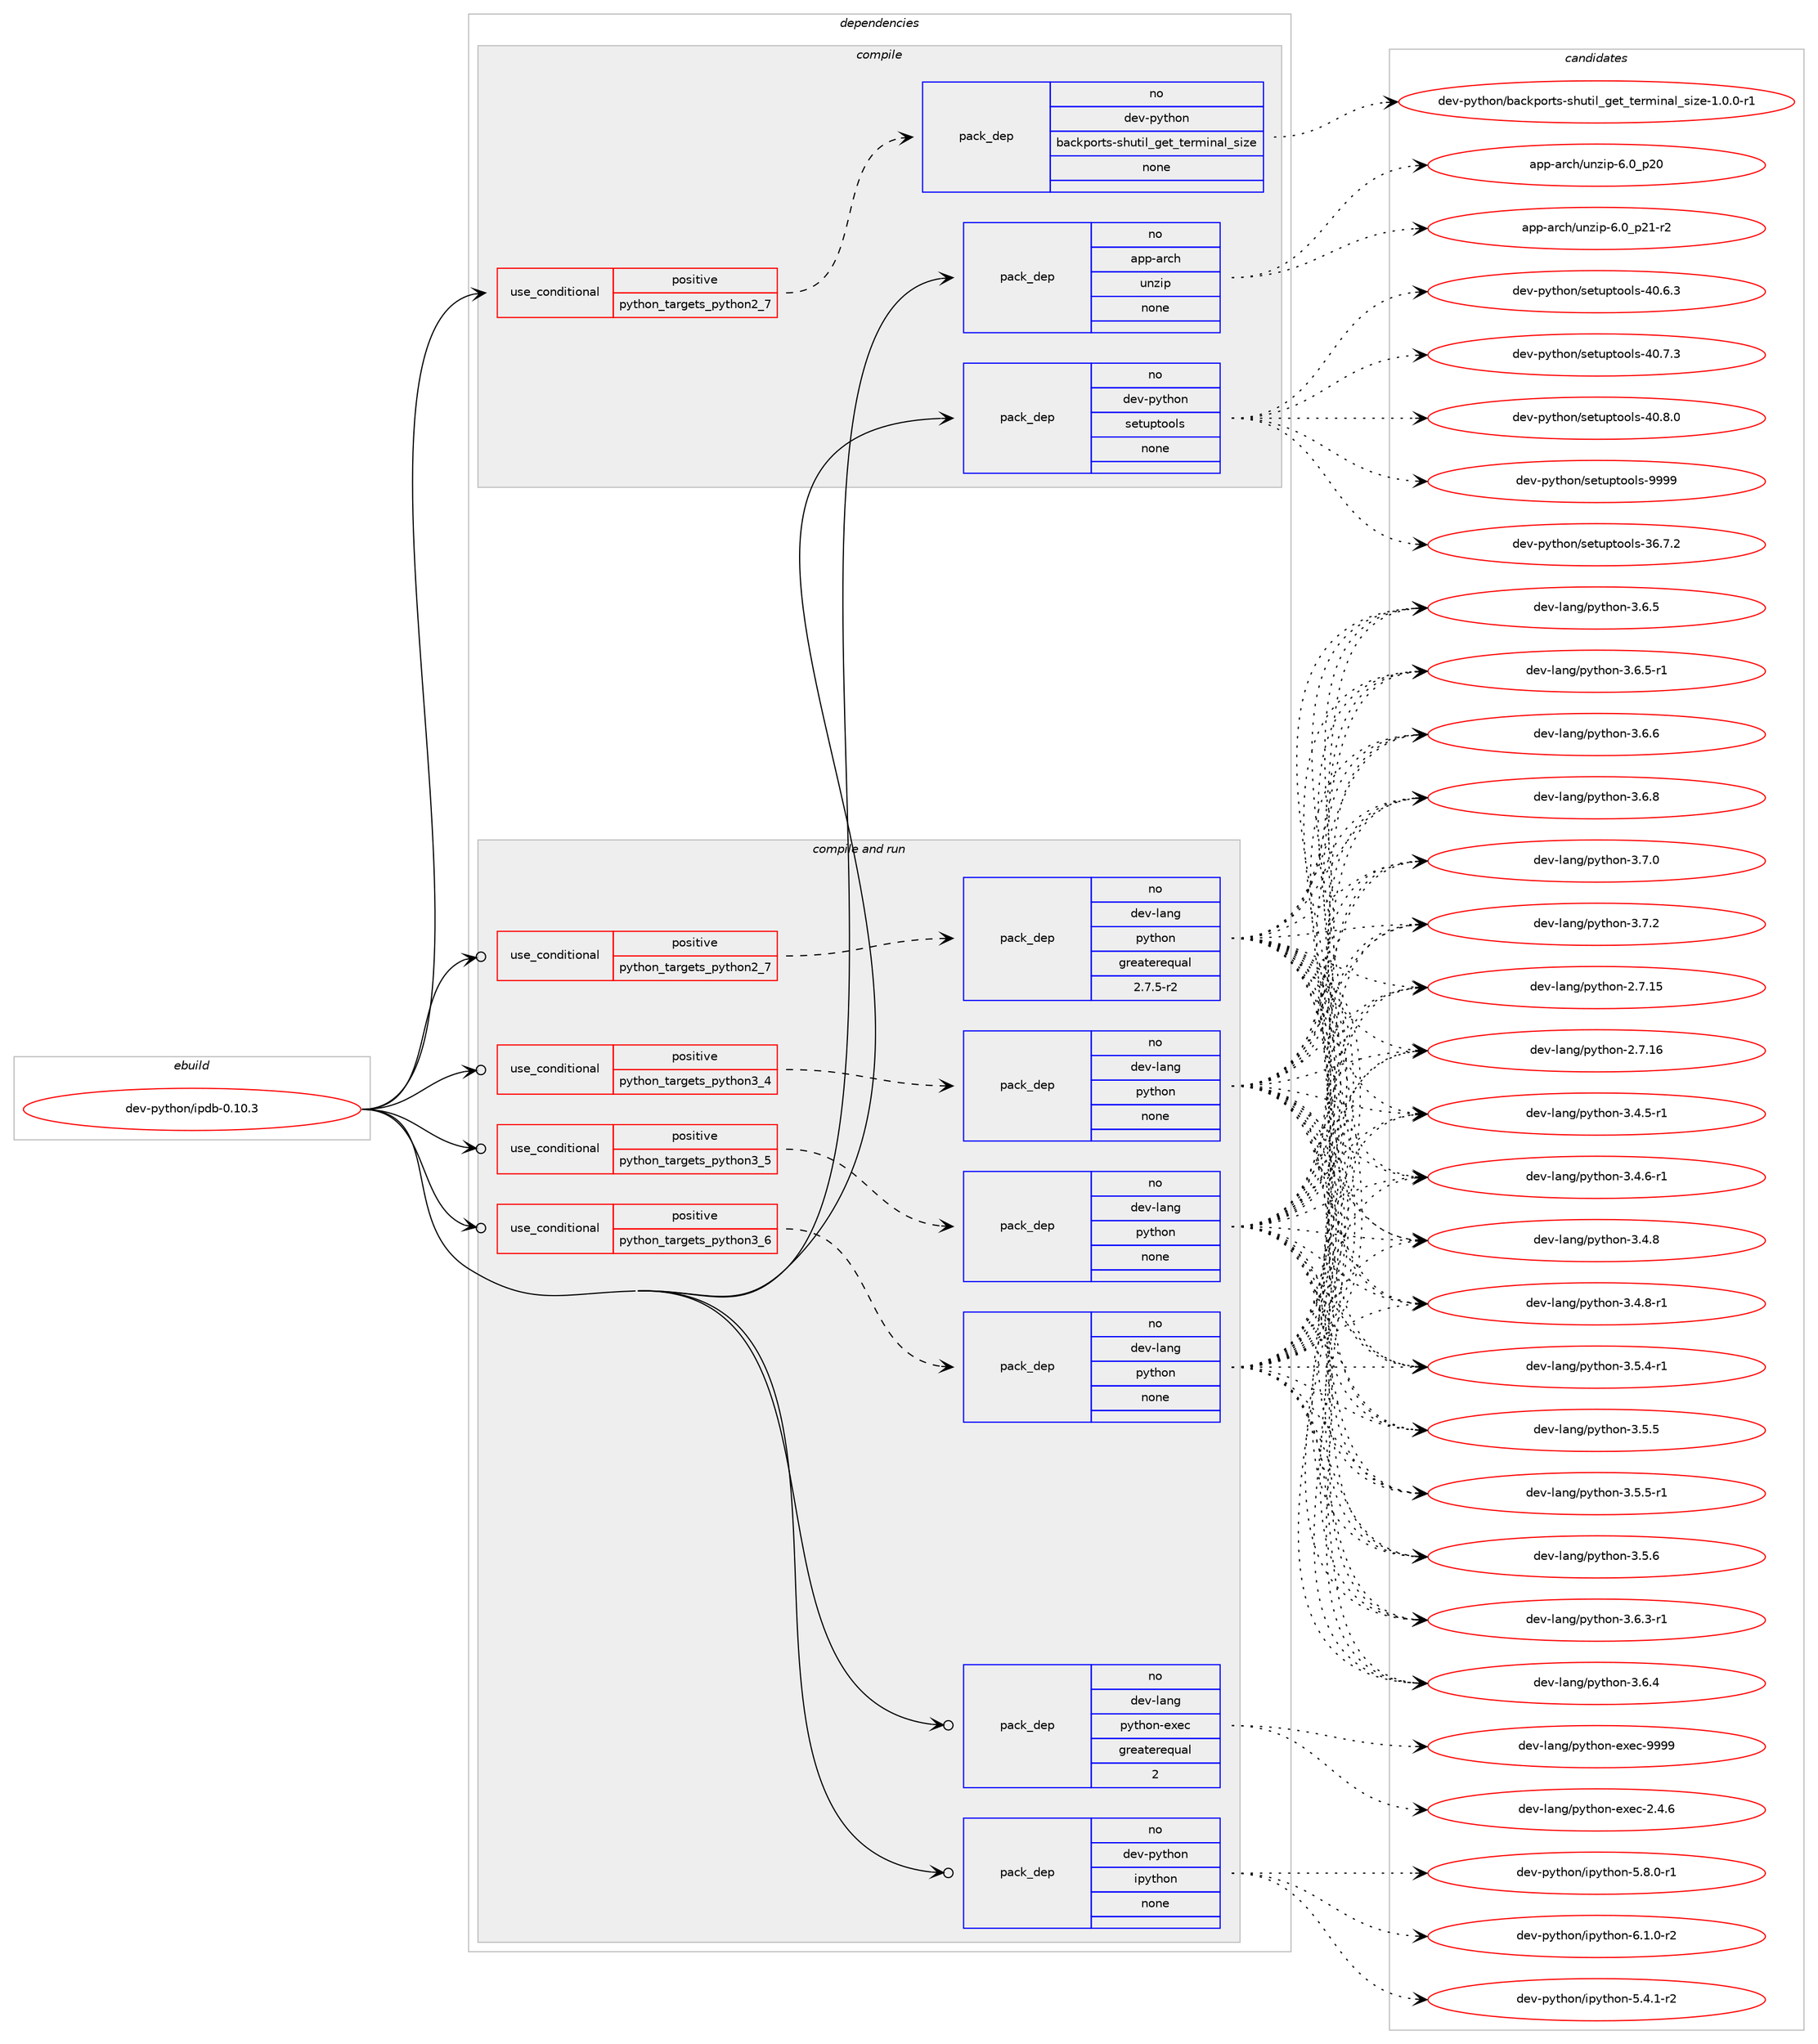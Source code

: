 digraph prolog {

# *************
# Graph options
# *************

newrank=true;
concentrate=true;
compound=true;
graph [rankdir=LR,fontname=Helvetica,fontsize=10,ranksep=1.5];#, ranksep=2.5, nodesep=0.2];
edge  [arrowhead=vee];
node  [fontname=Helvetica,fontsize=10];

# **********
# The ebuild
# **********

subgraph cluster_leftcol {
color=gray;
rank=same;
label=<<i>ebuild</i>>;
id [label="dev-python/ipdb-0.10.3", color=red, width=4, href="../dev-python/ipdb-0.10.3.svg"];
}

# ****************
# The dependencies
# ****************

subgraph cluster_midcol {
color=gray;
label=<<i>dependencies</i>>;
subgraph cluster_compile {
fillcolor="#eeeeee";
style=filled;
label=<<i>compile</i>>;
subgraph cond375881 {
dependency1414067 [label=<<TABLE BORDER="0" CELLBORDER="1" CELLSPACING="0" CELLPADDING="4"><TR><TD ROWSPAN="3" CELLPADDING="10">use_conditional</TD></TR><TR><TD>positive</TD></TR><TR><TD>python_targets_python2_7</TD></TR></TABLE>>, shape=none, color=red];
subgraph pack1014917 {
dependency1414068 [label=<<TABLE BORDER="0" CELLBORDER="1" CELLSPACING="0" CELLPADDING="4" WIDTH="220"><TR><TD ROWSPAN="6" CELLPADDING="30">pack_dep</TD></TR><TR><TD WIDTH="110">no</TD></TR><TR><TD>dev-python</TD></TR><TR><TD>backports-shutil_get_terminal_size</TD></TR><TR><TD>none</TD></TR><TR><TD></TD></TR></TABLE>>, shape=none, color=blue];
}
dependency1414067:e -> dependency1414068:w [weight=20,style="dashed",arrowhead="vee"];
}
id:e -> dependency1414067:w [weight=20,style="solid",arrowhead="vee"];
subgraph pack1014918 {
dependency1414069 [label=<<TABLE BORDER="0" CELLBORDER="1" CELLSPACING="0" CELLPADDING="4" WIDTH="220"><TR><TD ROWSPAN="6" CELLPADDING="30">pack_dep</TD></TR><TR><TD WIDTH="110">no</TD></TR><TR><TD>app-arch</TD></TR><TR><TD>unzip</TD></TR><TR><TD>none</TD></TR><TR><TD></TD></TR></TABLE>>, shape=none, color=blue];
}
id:e -> dependency1414069:w [weight=20,style="solid",arrowhead="vee"];
subgraph pack1014919 {
dependency1414070 [label=<<TABLE BORDER="0" CELLBORDER="1" CELLSPACING="0" CELLPADDING="4" WIDTH="220"><TR><TD ROWSPAN="6" CELLPADDING="30">pack_dep</TD></TR><TR><TD WIDTH="110">no</TD></TR><TR><TD>dev-python</TD></TR><TR><TD>setuptools</TD></TR><TR><TD>none</TD></TR><TR><TD></TD></TR></TABLE>>, shape=none, color=blue];
}
id:e -> dependency1414070:w [weight=20,style="solid",arrowhead="vee"];
}
subgraph cluster_compileandrun {
fillcolor="#eeeeee";
style=filled;
label=<<i>compile and run</i>>;
subgraph cond375882 {
dependency1414071 [label=<<TABLE BORDER="0" CELLBORDER="1" CELLSPACING="0" CELLPADDING="4"><TR><TD ROWSPAN="3" CELLPADDING="10">use_conditional</TD></TR><TR><TD>positive</TD></TR><TR><TD>python_targets_python2_7</TD></TR></TABLE>>, shape=none, color=red];
subgraph pack1014920 {
dependency1414072 [label=<<TABLE BORDER="0" CELLBORDER="1" CELLSPACING="0" CELLPADDING="4" WIDTH="220"><TR><TD ROWSPAN="6" CELLPADDING="30">pack_dep</TD></TR><TR><TD WIDTH="110">no</TD></TR><TR><TD>dev-lang</TD></TR><TR><TD>python</TD></TR><TR><TD>greaterequal</TD></TR><TR><TD>2.7.5-r2</TD></TR></TABLE>>, shape=none, color=blue];
}
dependency1414071:e -> dependency1414072:w [weight=20,style="dashed",arrowhead="vee"];
}
id:e -> dependency1414071:w [weight=20,style="solid",arrowhead="odotvee"];
subgraph cond375883 {
dependency1414073 [label=<<TABLE BORDER="0" CELLBORDER="1" CELLSPACING="0" CELLPADDING="4"><TR><TD ROWSPAN="3" CELLPADDING="10">use_conditional</TD></TR><TR><TD>positive</TD></TR><TR><TD>python_targets_python3_4</TD></TR></TABLE>>, shape=none, color=red];
subgraph pack1014921 {
dependency1414074 [label=<<TABLE BORDER="0" CELLBORDER="1" CELLSPACING="0" CELLPADDING="4" WIDTH="220"><TR><TD ROWSPAN="6" CELLPADDING="30">pack_dep</TD></TR><TR><TD WIDTH="110">no</TD></TR><TR><TD>dev-lang</TD></TR><TR><TD>python</TD></TR><TR><TD>none</TD></TR><TR><TD></TD></TR></TABLE>>, shape=none, color=blue];
}
dependency1414073:e -> dependency1414074:w [weight=20,style="dashed",arrowhead="vee"];
}
id:e -> dependency1414073:w [weight=20,style="solid",arrowhead="odotvee"];
subgraph cond375884 {
dependency1414075 [label=<<TABLE BORDER="0" CELLBORDER="1" CELLSPACING="0" CELLPADDING="4"><TR><TD ROWSPAN="3" CELLPADDING="10">use_conditional</TD></TR><TR><TD>positive</TD></TR><TR><TD>python_targets_python3_5</TD></TR></TABLE>>, shape=none, color=red];
subgraph pack1014922 {
dependency1414076 [label=<<TABLE BORDER="0" CELLBORDER="1" CELLSPACING="0" CELLPADDING="4" WIDTH="220"><TR><TD ROWSPAN="6" CELLPADDING="30">pack_dep</TD></TR><TR><TD WIDTH="110">no</TD></TR><TR><TD>dev-lang</TD></TR><TR><TD>python</TD></TR><TR><TD>none</TD></TR><TR><TD></TD></TR></TABLE>>, shape=none, color=blue];
}
dependency1414075:e -> dependency1414076:w [weight=20,style="dashed",arrowhead="vee"];
}
id:e -> dependency1414075:w [weight=20,style="solid",arrowhead="odotvee"];
subgraph cond375885 {
dependency1414077 [label=<<TABLE BORDER="0" CELLBORDER="1" CELLSPACING="0" CELLPADDING="4"><TR><TD ROWSPAN="3" CELLPADDING="10">use_conditional</TD></TR><TR><TD>positive</TD></TR><TR><TD>python_targets_python3_6</TD></TR></TABLE>>, shape=none, color=red];
subgraph pack1014923 {
dependency1414078 [label=<<TABLE BORDER="0" CELLBORDER="1" CELLSPACING="0" CELLPADDING="4" WIDTH="220"><TR><TD ROWSPAN="6" CELLPADDING="30">pack_dep</TD></TR><TR><TD WIDTH="110">no</TD></TR><TR><TD>dev-lang</TD></TR><TR><TD>python</TD></TR><TR><TD>none</TD></TR><TR><TD></TD></TR></TABLE>>, shape=none, color=blue];
}
dependency1414077:e -> dependency1414078:w [weight=20,style="dashed",arrowhead="vee"];
}
id:e -> dependency1414077:w [weight=20,style="solid",arrowhead="odotvee"];
subgraph pack1014924 {
dependency1414079 [label=<<TABLE BORDER="0" CELLBORDER="1" CELLSPACING="0" CELLPADDING="4" WIDTH="220"><TR><TD ROWSPAN="6" CELLPADDING="30">pack_dep</TD></TR><TR><TD WIDTH="110">no</TD></TR><TR><TD>dev-lang</TD></TR><TR><TD>python-exec</TD></TR><TR><TD>greaterequal</TD></TR><TR><TD>2</TD></TR></TABLE>>, shape=none, color=blue];
}
id:e -> dependency1414079:w [weight=20,style="solid",arrowhead="odotvee"];
subgraph pack1014925 {
dependency1414080 [label=<<TABLE BORDER="0" CELLBORDER="1" CELLSPACING="0" CELLPADDING="4" WIDTH="220"><TR><TD ROWSPAN="6" CELLPADDING="30">pack_dep</TD></TR><TR><TD WIDTH="110">no</TD></TR><TR><TD>dev-python</TD></TR><TR><TD>ipython</TD></TR><TR><TD>none</TD></TR><TR><TD></TD></TR></TABLE>>, shape=none, color=blue];
}
id:e -> dependency1414080:w [weight=20,style="solid",arrowhead="odotvee"];
}
subgraph cluster_run {
fillcolor="#eeeeee";
style=filled;
label=<<i>run</i>>;
}
}

# **************
# The candidates
# **************

subgraph cluster_choices {
rank=same;
color=gray;
label=<<i>candidates</i>>;

subgraph choice1014917 {
color=black;
nodesep=1;
choice100101118451121211161041111104798979910711211111411611545115104117116105108951031011169511610111410910511097108951151051221014549464846484511449 [label="dev-python/backports-shutil_get_terminal_size-1.0.0-r1", color=red, width=4,href="../dev-python/backports-shutil_get_terminal_size-1.0.0-r1.svg"];
dependency1414068:e -> choice100101118451121211161041111104798979910711211111411611545115104117116105108951031011169511610111410910511097108951151051221014549464846484511449:w [style=dotted,weight="100"];
}
subgraph choice1014918 {
color=black;
nodesep=1;
choice971121124597114991044711711012210511245544648951125048 [label="app-arch/unzip-6.0_p20", color=red, width=4,href="../app-arch/unzip-6.0_p20.svg"];
choice9711211245971149910447117110122105112455446489511250494511450 [label="app-arch/unzip-6.0_p21-r2", color=red, width=4,href="../app-arch/unzip-6.0_p21-r2.svg"];
dependency1414069:e -> choice971121124597114991044711711012210511245544648951125048:w [style=dotted,weight="100"];
dependency1414069:e -> choice9711211245971149910447117110122105112455446489511250494511450:w [style=dotted,weight="100"];
}
subgraph choice1014919 {
color=black;
nodesep=1;
choice100101118451121211161041111104711510111611711211611111110811545515446554650 [label="dev-python/setuptools-36.7.2", color=red, width=4,href="../dev-python/setuptools-36.7.2.svg"];
choice100101118451121211161041111104711510111611711211611111110811545524846544651 [label="dev-python/setuptools-40.6.3", color=red, width=4,href="../dev-python/setuptools-40.6.3.svg"];
choice100101118451121211161041111104711510111611711211611111110811545524846554651 [label="dev-python/setuptools-40.7.3", color=red, width=4,href="../dev-python/setuptools-40.7.3.svg"];
choice100101118451121211161041111104711510111611711211611111110811545524846564648 [label="dev-python/setuptools-40.8.0", color=red, width=4,href="../dev-python/setuptools-40.8.0.svg"];
choice10010111845112121116104111110471151011161171121161111111081154557575757 [label="dev-python/setuptools-9999", color=red, width=4,href="../dev-python/setuptools-9999.svg"];
dependency1414070:e -> choice100101118451121211161041111104711510111611711211611111110811545515446554650:w [style=dotted,weight="100"];
dependency1414070:e -> choice100101118451121211161041111104711510111611711211611111110811545524846544651:w [style=dotted,weight="100"];
dependency1414070:e -> choice100101118451121211161041111104711510111611711211611111110811545524846554651:w [style=dotted,weight="100"];
dependency1414070:e -> choice100101118451121211161041111104711510111611711211611111110811545524846564648:w [style=dotted,weight="100"];
dependency1414070:e -> choice10010111845112121116104111110471151011161171121161111111081154557575757:w [style=dotted,weight="100"];
}
subgraph choice1014920 {
color=black;
nodesep=1;
choice10010111845108971101034711212111610411111045504655464953 [label="dev-lang/python-2.7.15", color=red, width=4,href="../dev-lang/python-2.7.15.svg"];
choice10010111845108971101034711212111610411111045504655464954 [label="dev-lang/python-2.7.16", color=red, width=4,href="../dev-lang/python-2.7.16.svg"];
choice1001011184510897110103471121211161041111104551465246534511449 [label="dev-lang/python-3.4.5-r1", color=red, width=4,href="../dev-lang/python-3.4.5-r1.svg"];
choice1001011184510897110103471121211161041111104551465246544511449 [label="dev-lang/python-3.4.6-r1", color=red, width=4,href="../dev-lang/python-3.4.6-r1.svg"];
choice100101118451089711010347112121116104111110455146524656 [label="dev-lang/python-3.4.8", color=red, width=4,href="../dev-lang/python-3.4.8.svg"];
choice1001011184510897110103471121211161041111104551465246564511449 [label="dev-lang/python-3.4.8-r1", color=red, width=4,href="../dev-lang/python-3.4.8-r1.svg"];
choice1001011184510897110103471121211161041111104551465346524511449 [label="dev-lang/python-3.5.4-r1", color=red, width=4,href="../dev-lang/python-3.5.4-r1.svg"];
choice100101118451089711010347112121116104111110455146534653 [label="dev-lang/python-3.5.5", color=red, width=4,href="../dev-lang/python-3.5.5.svg"];
choice1001011184510897110103471121211161041111104551465346534511449 [label="dev-lang/python-3.5.5-r1", color=red, width=4,href="../dev-lang/python-3.5.5-r1.svg"];
choice100101118451089711010347112121116104111110455146534654 [label="dev-lang/python-3.5.6", color=red, width=4,href="../dev-lang/python-3.5.6.svg"];
choice1001011184510897110103471121211161041111104551465446514511449 [label="dev-lang/python-3.6.3-r1", color=red, width=4,href="../dev-lang/python-3.6.3-r1.svg"];
choice100101118451089711010347112121116104111110455146544652 [label="dev-lang/python-3.6.4", color=red, width=4,href="../dev-lang/python-3.6.4.svg"];
choice100101118451089711010347112121116104111110455146544653 [label="dev-lang/python-3.6.5", color=red, width=4,href="../dev-lang/python-3.6.5.svg"];
choice1001011184510897110103471121211161041111104551465446534511449 [label="dev-lang/python-3.6.5-r1", color=red, width=4,href="../dev-lang/python-3.6.5-r1.svg"];
choice100101118451089711010347112121116104111110455146544654 [label="dev-lang/python-3.6.6", color=red, width=4,href="../dev-lang/python-3.6.6.svg"];
choice100101118451089711010347112121116104111110455146544656 [label="dev-lang/python-3.6.8", color=red, width=4,href="../dev-lang/python-3.6.8.svg"];
choice100101118451089711010347112121116104111110455146554648 [label="dev-lang/python-3.7.0", color=red, width=4,href="../dev-lang/python-3.7.0.svg"];
choice100101118451089711010347112121116104111110455146554650 [label="dev-lang/python-3.7.2", color=red, width=4,href="../dev-lang/python-3.7.2.svg"];
dependency1414072:e -> choice10010111845108971101034711212111610411111045504655464953:w [style=dotted,weight="100"];
dependency1414072:e -> choice10010111845108971101034711212111610411111045504655464954:w [style=dotted,weight="100"];
dependency1414072:e -> choice1001011184510897110103471121211161041111104551465246534511449:w [style=dotted,weight="100"];
dependency1414072:e -> choice1001011184510897110103471121211161041111104551465246544511449:w [style=dotted,weight="100"];
dependency1414072:e -> choice100101118451089711010347112121116104111110455146524656:w [style=dotted,weight="100"];
dependency1414072:e -> choice1001011184510897110103471121211161041111104551465246564511449:w [style=dotted,weight="100"];
dependency1414072:e -> choice1001011184510897110103471121211161041111104551465346524511449:w [style=dotted,weight="100"];
dependency1414072:e -> choice100101118451089711010347112121116104111110455146534653:w [style=dotted,weight="100"];
dependency1414072:e -> choice1001011184510897110103471121211161041111104551465346534511449:w [style=dotted,weight="100"];
dependency1414072:e -> choice100101118451089711010347112121116104111110455146534654:w [style=dotted,weight="100"];
dependency1414072:e -> choice1001011184510897110103471121211161041111104551465446514511449:w [style=dotted,weight="100"];
dependency1414072:e -> choice100101118451089711010347112121116104111110455146544652:w [style=dotted,weight="100"];
dependency1414072:e -> choice100101118451089711010347112121116104111110455146544653:w [style=dotted,weight="100"];
dependency1414072:e -> choice1001011184510897110103471121211161041111104551465446534511449:w [style=dotted,weight="100"];
dependency1414072:e -> choice100101118451089711010347112121116104111110455146544654:w [style=dotted,weight="100"];
dependency1414072:e -> choice100101118451089711010347112121116104111110455146544656:w [style=dotted,weight="100"];
dependency1414072:e -> choice100101118451089711010347112121116104111110455146554648:w [style=dotted,weight="100"];
dependency1414072:e -> choice100101118451089711010347112121116104111110455146554650:w [style=dotted,weight="100"];
}
subgraph choice1014921 {
color=black;
nodesep=1;
choice10010111845108971101034711212111610411111045504655464953 [label="dev-lang/python-2.7.15", color=red, width=4,href="../dev-lang/python-2.7.15.svg"];
choice10010111845108971101034711212111610411111045504655464954 [label="dev-lang/python-2.7.16", color=red, width=4,href="../dev-lang/python-2.7.16.svg"];
choice1001011184510897110103471121211161041111104551465246534511449 [label="dev-lang/python-3.4.5-r1", color=red, width=4,href="../dev-lang/python-3.4.5-r1.svg"];
choice1001011184510897110103471121211161041111104551465246544511449 [label="dev-lang/python-3.4.6-r1", color=red, width=4,href="../dev-lang/python-3.4.6-r1.svg"];
choice100101118451089711010347112121116104111110455146524656 [label="dev-lang/python-3.4.8", color=red, width=4,href="../dev-lang/python-3.4.8.svg"];
choice1001011184510897110103471121211161041111104551465246564511449 [label="dev-lang/python-3.4.8-r1", color=red, width=4,href="../dev-lang/python-3.4.8-r1.svg"];
choice1001011184510897110103471121211161041111104551465346524511449 [label="dev-lang/python-3.5.4-r1", color=red, width=4,href="../dev-lang/python-3.5.4-r1.svg"];
choice100101118451089711010347112121116104111110455146534653 [label="dev-lang/python-3.5.5", color=red, width=4,href="../dev-lang/python-3.5.5.svg"];
choice1001011184510897110103471121211161041111104551465346534511449 [label="dev-lang/python-3.5.5-r1", color=red, width=4,href="../dev-lang/python-3.5.5-r1.svg"];
choice100101118451089711010347112121116104111110455146534654 [label="dev-lang/python-3.5.6", color=red, width=4,href="../dev-lang/python-3.5.6.svg"];
choice1001011184510897110103471121211161041111104551465446514511449 [label="dev-lang/python-3.6.3-r1", color=red, width=4,href="../dev-lang/python-3.6.3-r1.svg"];
choice100101118451089711010347112121116104111110455146544652 [label="dev-lang/python-3.6.4", color=red, width=4,href="../dev-lang/python-3.6.4.svg"];
choice100101118451089711010347112121116104111110455146544653 [label="dev-lang/python-3.6.5", color=red, width=4,href="../dev-lang/python-3.6.5.svg"];
choice1001011184510897110103471121211161041111104551465446534511449 [label="dev-lang/python-3.6.5-r1", color=red, width=4,href="../dev-lang/python-3.6.5-r1.svg"];
choice100101118451089711010347112121116104111110455146544654 [label="dev-lang/python-3.6.6", color=red, width=4,href="../dev-lang/python-3.6.6.svg"];
choice100101118451089711010347112121116104111110455146544656 [label="dev-lang/python-3.6.8", color=red, width=4,href="../dev-lang/python-3.6.8.svg"];
choice100101118451089711010347112121116104111110455146554648 [label="dev-lang/python-3.7.0", color=red, width=4,href="../dev-lang/python-3.7.0.svg"];
choice100101118451089711010347112121116104111110455146554650 [label="dev-lang/python-3.7.2", color=red, width=4,href="../dev-lang/python-3.7.2.svg"];
dependency1414074:e -> choice10010111845108971101034711212111610411111045504655464953:w [style=dotted,weight="100"];
dependency1414074:e -> choice10010111845108971101034711212111610411111045504655464954:w [style=dotted,weight="100"];
dependency1414074:e -> choice1001011184510897110103471121211161041111104551465246534511449:w [style=dotted,weight="100"];
dependency1414074:e -> choice1001011184510897110103471121211161041111104551465246544511449:w [style=dotted,weight="100"];
dependency1414074:e -> choice100101118451089711010347112121116104111110455146524656:w [style=dotted,weight="100"];
dependency1414074:e -> choice1001011184510897110103471121211161041111104551465246564511449:w [style=dotted,weight="100"];
dependency1414074:e -> choice1001011184510897110103471121211161041111104551465346524511449:w [style=dotted,weight="100"];
dependency1414074:e -> choice100101118451089711010347112121116104111110455146534653:w [style=dotted,weight="100"];
dependency1414074:e -> choice1001011184510897110103471121211161041111104551465346534511449:w [style=dotted,weight="100"];
dependency1414074:e -> choice100101118451089711010347112121116104111110455146534654:w [style=dotted,weight="100"];
dependency1414074:e -> choice1001011184510897110103471121211161041111104551465446514511449:w [style=dotted,weight="100"];
dependency1414074:e -> choice100101118451089711010347112121116104111110455146544652:w [style=dotted,weight="100"];
dependency1414074:e -> choice100101118451089711010347112121116104111110455146544653:w [style=dotted,weight="100"];
dependency1414074:e -> choice1001011184510897110103471121211161041111104551465446534511449:w [style=dotted,weight="100"];
dependency1414074:e -> choice100101118451089711010347112121116104111110455146544654:w [style=dotted,weight="100"];
dependency1414074:e -> choice100101118451089711010347112121116104111110455146544656:w [style=dotted,weight="100"];
dependency1414074:e -> choice100101118451089711010347112121116104111110455146554648:w [style=dotted,weight="100"];
dependency1414074:e -> choice100101118451089711010347112121116104111110455146554650:w [style=dotted,weight="100"];
}
subgraph choice1014922 {
color=black;
nodesep=1;
choice10010111845108971101034711212111610411111045504655464953 [label="dev-lang/python-2.7.15", color=red, width=4,href="../dev-lang/python-2.7.15.svg"];
choice10010111845108971101034711212111610411111045504655464954 [label="dev-lang/python-2.7.16", color=red, width=4,href="../dev-lang/python-2.7.16.svg"];
choice1001011184510897110103471121211161041111104551465246534511449 [label="dev-lang/python-3.4.5-r1", color=red, width=4,href="../dev-lang/python-3.4.5-r1.svg"];
choice1001011184510897110103471121211161041111104551465246544511449 [label="dev-lang/python-3.4.6-r1", color=red, width=4,href="../dev-lang/python-3.4.6-r1.svg"];
choice100101118451089711010347112121116104111110455146524656 [label="dev-lang/python-3.4.8", color=red, width=4,href="../dev-lang/python-3.4.8.svg"];
choice1001011184510897110103471121211161041111104551465246564511449 [label="dev-lang/python-3.4.8-r1", color=red, width=4,href="../dev-lang/python-3.4.8-r1.svg"];
choice1001011184510897110103471121211161041111104551465346524511449 [label="dev-lang/python-3.5.4-r1", color=red, width=4,href="../dev-lang/python-3.5.4-r1.svg"];
choice100101118451089711010347112121116104111110455146534653 [label="dev-lang/python-3.5.5", color=red, width=4,href="../dev-lang/python-3.5.5.svg"];
choice1001011184510897110103471121211161041111104551465346534511449 [label="dev-lang/python-3.5.5-r1", color=red, width=4,href="../dev-lang/python-3.5.5-r1.svg"];
choice100101118451089711010347112121116104111110455146534654 [label="dev-lang/python-3.5.6", color=red, width=4,href="../dev-lang/python-3.5.6.svg"];
choice1001011184510897110103471121211161041111104551465446514511449 [label="dev-lang/python-3.6.3-r1", color=red, width=4,href="../dev-lang/python-3.6.3-r1.svg"];
choice100101118451089711010347112121116104111110455146544652 [label="dev-lang/python-3.6.4", color=red, width=4,href="../dev-lang/python-3.6.4.svg"];
choice100101118451089711010347112121116104111110455146544653 [label="dev-lang/python-3.6.5", color=red, width=4,href="../dev-lang/python-3.6.5.svg"];
choice1001011184510897110103471121211161041111104551465446534511449 [label="dev-lang/python-3.6.5-r1", color=red, width=4,href="../dev-lang/python-3.6.5-r1.svg"];
choice100101118451089711010347112121116104111110455146544654 [label="dev-lang/python-3.6.6", color=red, width=4,href="../dev-lang/python-3.6.6.svg"];
choice100101118451089711010347112121116104111110455146544656 [label="dev-lang/python-3.6.8", color=red, width=4,href="../dev-lang/python-3.6.8.svg"];
choice100101118451089711010347112121116104111110455146554648 [label="dev-lang/python-3.7.0", color=red, width=4,href="../dev-lang/python-3.7.0.svg"];
choice100101118451089711010347112121116104111110455146554650 [label="dev-lang/python-3.7.2", color=red, width=4,href="../dev-lang/python-3.7.2.svg"];
dependency1414076:e -> choice10010111845108971101034711212111610411111045504655464953:w [style=dotted,weight="100"];
dependency1414076:e -> choice10010111845108971101034711212111610411111045504655464954:w [style=dotted,weight="100"];
dependency1414076:e -> choice1001011184510897110103471121211161041111104551465246534511449:w [style=dotted,weight="100"];
dependency1414076:e -> choice1001011184510897110103471121211161041111104551465246544511449:w [style=dotted,weight="100"];
dependency1414076:e -> choice100101118451089711010347112121116104111110455146524656:w [style=dotted,weight="100"];
dependency1414076:e -> choice1001011184510897110103471121211161041111104551465246564511449:w [style=dotted,weight="100"];
dependency1414076:e -> choice1001011184510897110103471121211161041111104551465346524511449:w [style=dotted,weight="100"];
dependency1414076:e -> choice100101118451089711010347112121116104111110455146534653:w [style=dotted,weight="100"];
dependency1414076:e -> choice1001011184510897110103471121211161041111104551465346534511449:w [style=dotted,weight="100"];
dependency1414076:e -> choice100101118451089711010347112121116104111110455146534654:w [style=dotted,weight="100"];
dependency1414076:e -> choice1001011184510897110103471121211161041111104551465446514511449:w [style=dotted,weight="100"];
dependency1414076:e -> choice100101118451089711010347112121116104111110455146544652:w [style=dotted,weight="100"];
dependency1414076:e -> choice100101118451089711010347112121116104111110455146544653:w [style=dotted,weight="100"];
dependency1414076:e -> choice1001011184510897110103471121211161041111104551465446534511449:w [style=dotted,weight="100"];
dependency1414076:e -> choice100101118451089711010347112121116104111110455146544654:w [style=dotted,weight="100"];
dependency1414076:e -> choice100101118451089711010347112121116104111110455146544656:w [style=dotted,weight="100"];
dependency1414076:e -> choice100101118451089711010347112121116104111110455146554648:w [style=dotted,weight="100"];
dependency1414076:e -> choice100101118451089711010347112121116104111110455146554650:w [style=dotted,weight="100"];
}
subgraph choice1014923 {
color=black;
nodesep=1;
choice10010111845108971101034711212111610411111045504655464953 [label="dev-lang/python-2.7.15", color=red, width=4,href="../dev-lang/python-2.7.15.svg"];
choice10010111845108971101034711212111610411111045504655464954 [label="dev-lang/python-2.7.16", color=red, width=4,href="../dev-lang/python-2.7.16.svg"];
choice1001011184510897110103471121211161041111104551465246534511449 [label="dev-lang/python-3.4.5-r1", color=red, width=4,href="../dev-lang/python-3.4.5-r1.svg"];
choice1001011184510897110103471121211161041111104551465246544511449 [label="dev-lang/python-3.4.6-r1", color=red, width=4,href="../dev-lang/python-3.4.6-r1.svg"];
choice100101118451089711010347112121116104111110455146524656 [label="dev-lang/python-3.4.8", color=red, width=4,href="../dev-lang/python-3.4.8.svg"];
choice1001011184510897110103471121211161041111104551465246564511449 [label="dev-lang/python-3.4.8-r1", color=red, width=4,href="../dev-lang/python-3.4.8-r1.svg"];
choice1001011184510897110103471121211161041111104551465346524511449 [label="dev-lang/python-3.5.4-r1", color=red, width=4,href="../dev-lang/python-3.5.4-r1.svg"];
choice100101118451089711010347112121116104111110455146534653 [label="dev-lang/python-3.5.5", color=red, width=4,href="../dev-lang/python-3.5.5.svg"];
choice1001011184510897110103471121211161041111104551465346534511449 [label="dev-lang/python-3.5.5-r1", color=red, width=4,href="../dev-lang/python-3.5.5-r1.svg"];
choice100101118451089711010347112121116104111110455146534654 [label="dev-lang/python-3.5.6", color=red, width=4,href="../dev-lang/python-3.5.6.svg"];
choice1001011184510897110103471121211161041111104551465446514511449 [label="dev-lang/python-3.6.3-r1", color=red, width=4,href="../dev-lang/python-3.6.3-r1.svg"];
choice100101118451089711010347112121116104111110455146544652 [label="dev-lang/python-3.6.4", color=red, width=4,href="../dev-lang/python-3.6.4.svg"];
choice100101118451089711010347112121116104111110455146544653 [label="dev-lang/python-3.6.5", color=red, width=4,href="../dev-lang/python-3.6.5.svg"];
choice1001011184510897110103471121211161041111104551465446534511449 [label="dev-lang/python-3.6.5-r1", color=red, width=4,href="../dev-lang/python-3.6.5-r1.svg"];
choice100101118451089711010347112121116104111110455146544654 [label="dev-lang/python-3.6.6", color=red, width=4,href="../dev-lang/python-3.6.6.svg"];
choice100101118451089711010347112121116104111110455146544656 [label="dev-lang/python-3.6.8", color=red, width=4,href="../dev-lang/python-3.6.8.svg"];
choice100101118451089711010347112121116104111110455146554648 [label="dev-lang/python-3.7.0", color=red, width=4,href="../dev-lang/python-3.7.0.svg"];
choice100101118451089711010347112121116104111110455146554650 [label="dev-lang/python-3.7.2", color=red, width=4,href="../dev-lang/python-3.7.2.svg"];
dependency1414078:e -> choice10010111845108971101034711212111610411111045504655464953:w [style=dotted,weight="100"];
dependency1414078:e -> choice10010111845108971101034711212111610411111045504655464954:w [style=dotted,weight="100"];
dependency1414078:e -> choice1001011184510897110103471121211161041111104551465246534511449:w [style=dotted,weight="100"];
dependency1414078:e -> choice1001011184510897110103471121211161041111104551465246544511449:w [style=dotted,weight="100"];
dependency1414078:e -> choice100101118451089711010347112121116104111110455146524656:w [style=dotted,weight="100"];
dependency1414078:e -> choice1001011184510897110103471121211161041111104551465246564511449:w [style=dotted,weight="100"];
dependency1414078:e -> choice1001011184510897110103471121211161041111104551465346524511449:w [style=dotted,weight="100"];
dependency1414078:e -> choice100101118451089711010347112121116104111110455146534653:w [style=dotted,weight="100"];
dependency1414078:e -> choice1001011184510897110103471121211161041111104551465346534511449:w [style=dotted,weight="100"];
dependency1414078:e -> choice100101118451089711010347112121116104111110455146534654:w [style=dotted,weight="100"];
dependency1414078:e -> choice1001011184510897110103471121211161041111104551465446514511449:w [style=dotted,weight="100"];
dependency1414078:e -> choice100101118451089711010347112121116104111110455146544652:w [style=dotted,weight="100"];
dependency1414078:e -> choice100101118451089711010347112121116104111110455146544653:w [style=dotted,weight="100"];
dependency1414078:e -> choice1001011184510897110103471121211161041111104551465446534511449:w [style=dotted,weight="100"];
dependency1414078:e -> choice100101118451089711010347112121116104111110455146544654:w [style=dotted,weight="100"];
dependency1414078:e -> choice100101118451089711010347112121116104111110455146544656:w [style=dotted,weight="100"];
dependency1414078:e -> choice100101118451089711010347112121116104111110455146554648:w [style=dotted,weight="100"];
dependency1414078:e -> choice100101118451089711010347112121116104111110455146554650:w [style=dotted,weight="100"];
}
subgraph choice1014924 {
color=black;
nodesep=1;
choice1001011184510897110103471121211161041111104510112010199455046524654 [label="dev-lang/python-exec-2.4.6", color=red, width=4,href="../dev-lang/python-exec-2.4.6.svg"];
choice10010111845108971101034711212111610411111045101120101994557575757 [label="dev-lang/python-exec-9999", color=red, width=4,href="../dev-lang/python-exec-9999.svg"];
dependency1414079:e -> choice1001011184510897110103471121211161041111104510112010199455046524654:w [style=dotted,weight="100"];
dependency1414079:e -> choice10010111845108971101034711212111610411111045101120101994557575757:w [style=dotted,weight="100"];
}
subgraph choice1014925 {
color=black;
nodesep=1;
choice10010111845112121116104111110471051121211161041111104553465246494511450 [label="dev-python/ipython-5.4.1-r2", color=red, width=4,href="../dev-python/ipython-5.4.1-r2.svg"];
choice10010111845112121116104111110471051121211161041111104553465646484511449 [label="dev-python/ipython-5.8.0-r1", color=red, width=4,href="../dev-python/ipython-5.8.0-r1.svg"];
choice10010111845112121116104111110471051121211161041111104554464946484511450 [label="dev-python/ipython-6.1.0-r2", color=red, width=4,href="../dev-python/ipython-6.1.0-r2.svg"];
dependency1414080:e -> choice10010111845112121116104111110471051121211161041111104553465246494511450:w [style=dotted,weight="100"];
dependency1414080:e -> choice10010111845112121116104111110471051121211161041111104553465646484511449:w [style=dotted,weight="100"];
dependency1414080:e -> choice10010111845112121116104111110471051121211161041111104554464946484511450:w [style=dotted,weight="100"];
}
}

}
